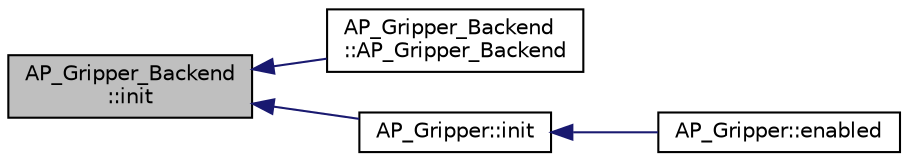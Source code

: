 digraph "AP_Gripper_Backend::init"
{
 // INTERACTIVE_SVG=YES
  edge [fontname="Helvetica",fontsize="10",labelfontname="Helvetica",labelfontsize="10"];
  node [fontname="Helvetica",fontsize="10",shape=record];
  rankdir="LR";
  Node1 [label="AP_Gripper_Backend\l::init",height=0.2,width=0.4,color="black", fillcolor="grey75", style="filled", fontcolor="black"];
  Node1 -> Node2 [dir="back",color="midnightblue",fontsize="10",style="solid",fontname="Helvetica"];
  Node2 [label="AP_Gripper_Backend\l::AP_Gripper_Backend",height=0.2,width=0.4,color="black", fillcolor="white", style="filled",URL="$classAP__Gripper__Backend.html#a8b54f49eac3b41623c7b758ec20bed31"];
  Node1 -> Node3 [dir="back",color="midnightblue",fontsize="10",style="solid",fontname="Helvetica"];
  Node3 [label="AP_Gripper::init",height=0.2,width=0.4,color="black", fillcolor="white", style="filled",URL="$classAP__Gripper.html#a82817d48296f50234b66391d7dac76ff"];
  Node3 -> Node4 [dir="back",color="midnightblue",fontsize="10",style="solid",fontname="Helvetica"];
  Node4 [label="AP_Gripper::enabled",height=0.2,width=0.4,color="black", fillcolor="white", style="filled",URL="$classAP__Gripper.html#ad70c682007f9af5e03743c5f5a2d6308"];
}

